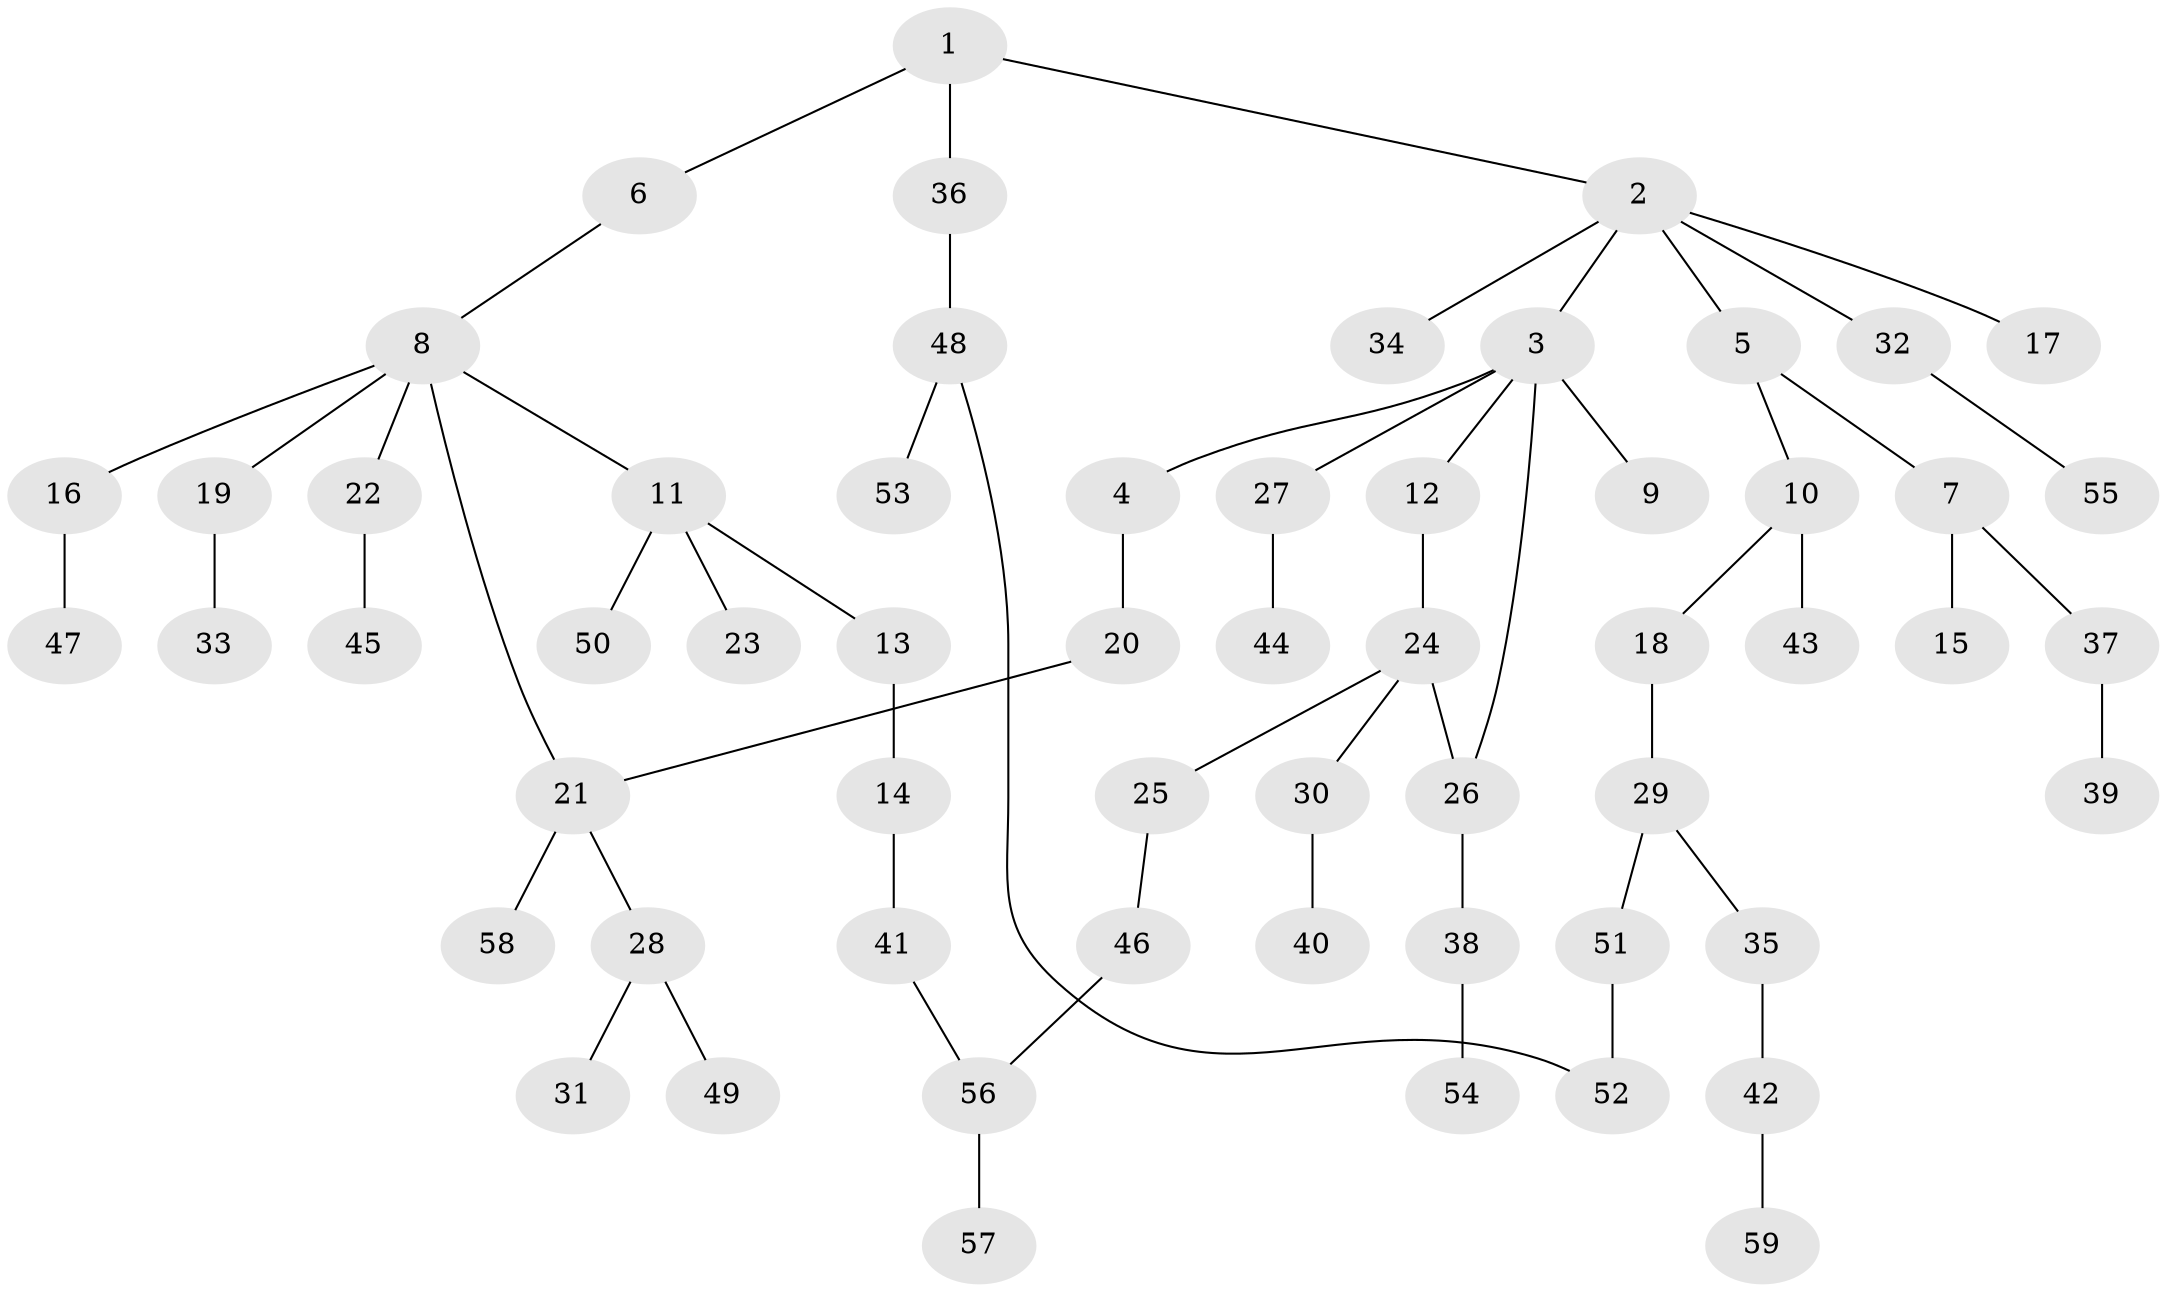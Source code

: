 // Generated by graph-tools (version 1.1) at 2025/01/03/09/25 03:01:04]
// undirected, 59 vertices, 62 edges
graph export_dot {
graph [start="1"]
  node [color=gray90,style=filled];
  1;
  2;
  3;
  4;
  5;
  6;
  7;
  8;
  9;
  10;
  11;
  12;
  13;
  14;
  15;
  16;
  17;
  18;
  19;
  20;
  21;
  22;
  23;
  24;
  25;
  26;
  27;
  28;
  29;
  30;
  31;
  32;
  33;
  34;
  35;
  36;
  37;
  38;
  39;
  40;
  41;
  42;
  43;
  44;
  45;
  46;
  47;
  48;
  49;
  50;
  51;
  52;
  53;
  54;
  55;
  56;
  57;
  58;
  59;
  1 -- 2;
  1 -- 6;
  1 -- 36;
  2 -- 3;
  2 -- 5;
  2 -- 17;
  2 -- 32;
  2 -- 34;
  3 -- 4;
  3 -- 9;
  3 -- 12;
  3 -- 26;
  3 -- 27;
  4 -- 20;
  5 -- 7;
  5 -- 10;
  6 -- 8;
  7 -- 15;
  7 -- 37;
  8 -- 11;
  8 -- 16;
  8 -- 19;
  8 -- 21;
  8 -- 22;
  10 -- 18;
  10 -- 43;
  11 -- 13;
  11 -- 23;
  11 -- 50;
  12 -- 24;
  13 -- 14;
  14 -- 41;
  16 -- 47;
  18 -- 29;
  19 -- 33;
  20 -- 21;
  21 -- 28;
  21 -- 58;
  22 -- 45;
  24 -- 25;
  24 -- 30;
  24 -- 26;
  25 -- 46;
  26 -- 38;
  27 -- 44;
  28 -- 31;
  28 -- 49;
  29 -- 35;
  29 -- 51;
  30 -- 40;
  32 -- 55;
  35 -- 42;
  36 -- 48;
  37 -- 39;
  38 -- 54;
  41 -- 56;
  42 -- 59;
  46 -- 56;
  48 -- 52;
  48 -- 53;
  51 -- 52;
  56 -- 57;
}
